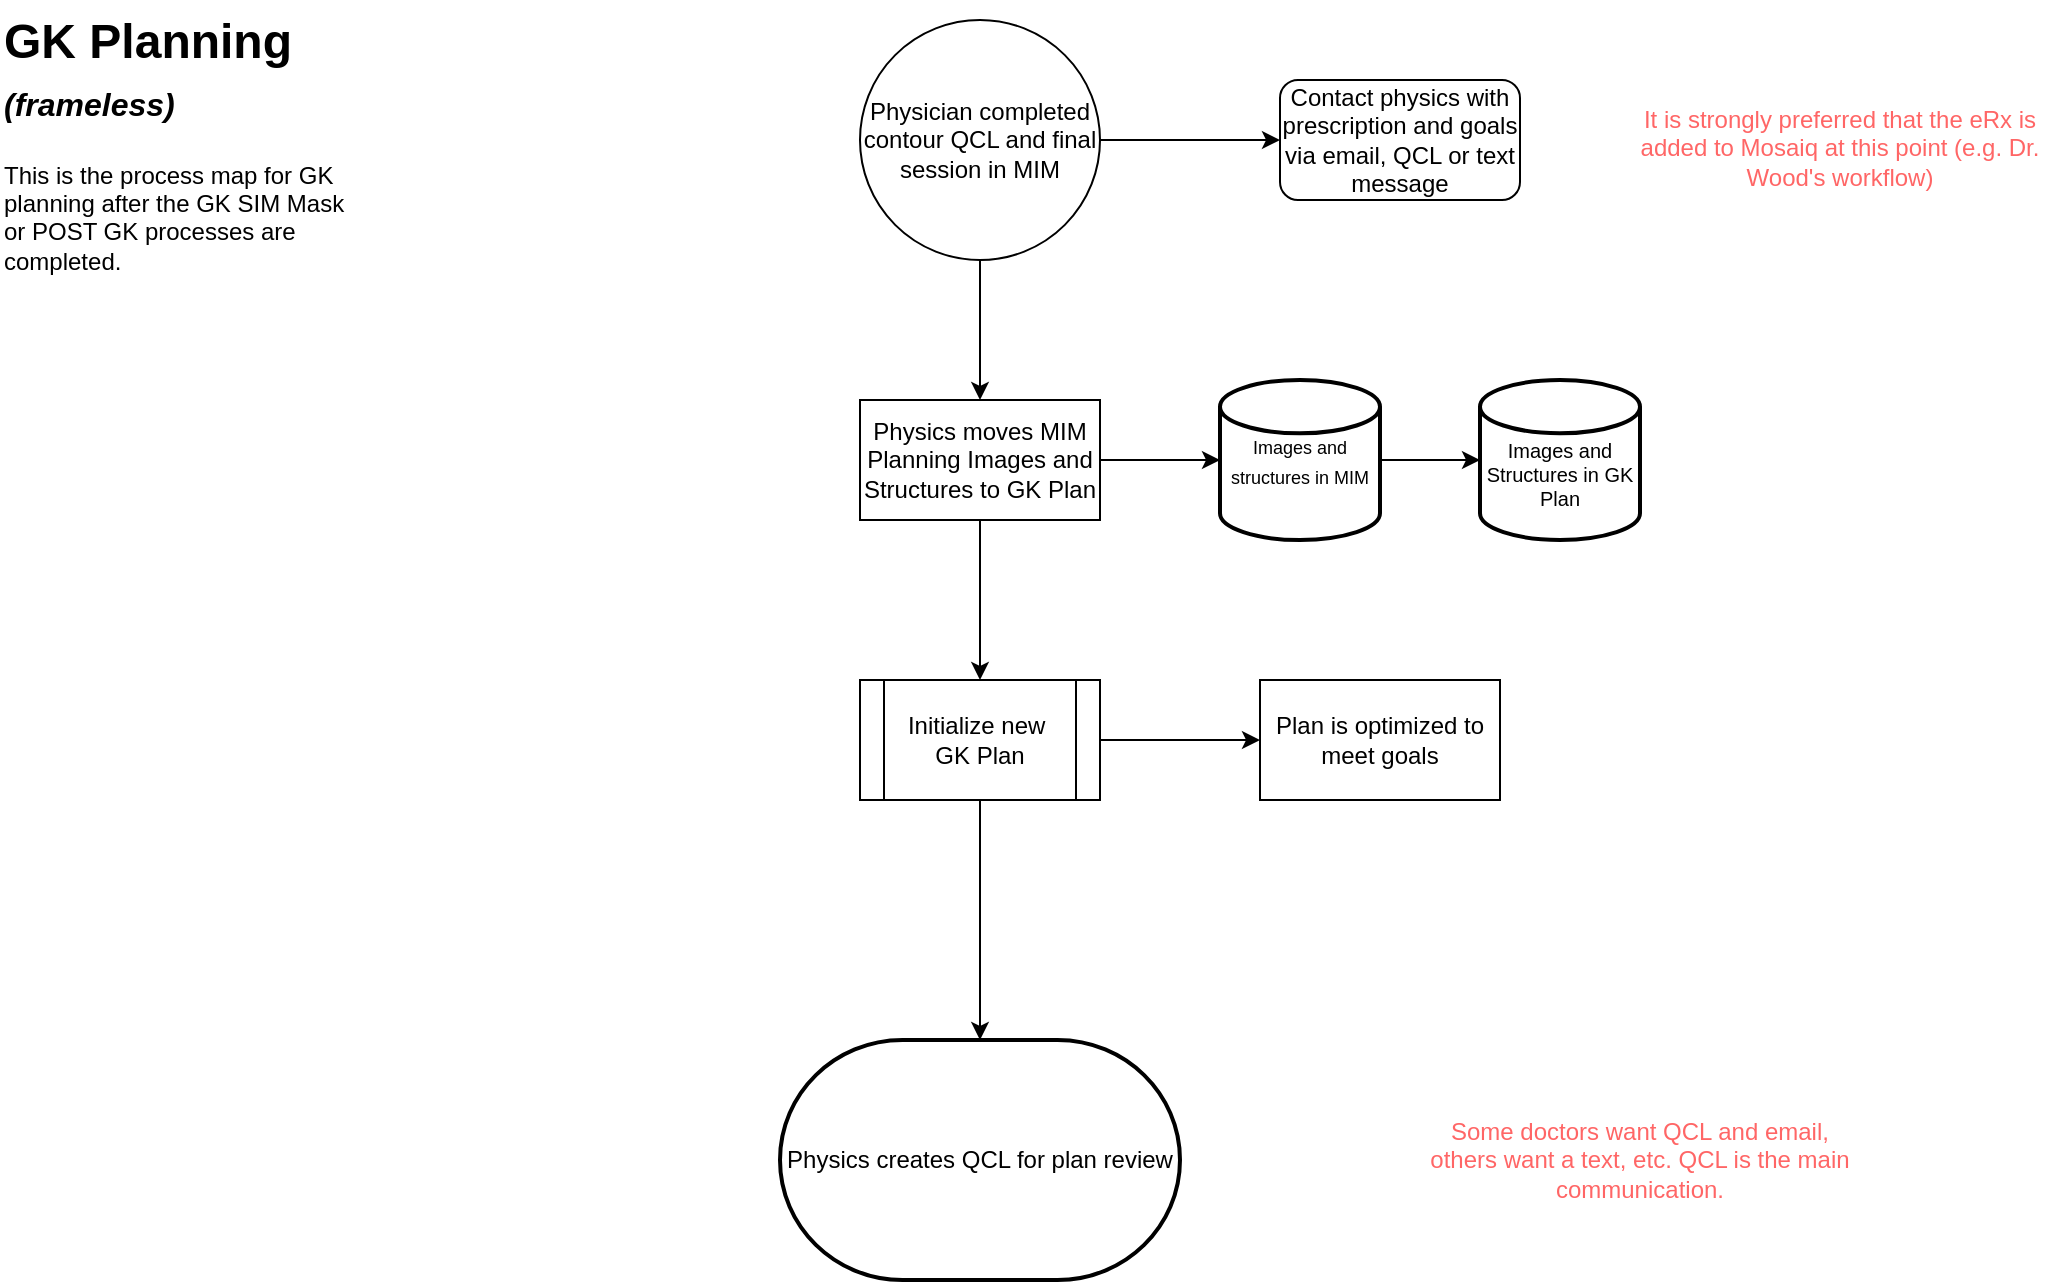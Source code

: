 <mxfile version="24.7.8">
  <diagram id="C5RBs43oDa-KdzZeNtuy" name="Page-1">
    <mxGraphModel dx="1535" dy="1155" grid="1" gridSize="10" guides="1" tooltips="1" connect="1" arrows="1" fold="1" page="1" pageScale="1" pageWidth="2336" pageHeight="1654" math="0" shadow="0">
      <root>
        <mxCell id="WIyWlLk6GJQsqaUBKTNV-0" />
        <mxCell id="WIyWlLk6GJQsqaUBKTNV-1" parent="WIyWlLk6GJQsqaUBKTNV-0" />
        <mxCell id="8lswdLN19OuH5nyJSP6L-0" value="&lt;h1 style=&quot;margin-top: 0px;&quot;&gt;GK Planning &lt;i&gt;&lt;font style=&quot;font-size: 16px;&quot;&gt;(frameless)&lt;/font&gt;&lt;/i&gt;&lt;br&gt;&lt;/h1&gt;&lt;p&gt;This is the process map for GK planning after the GK SIM Mask or POST GK processes are completed.&lt;br&gt;&lt;/p&gt;" style="text;html=1;whiteSpace=wrap;overflow=hidden;rounded=0;" vertex="1" parent="WIyWlLk6GJQsqaUBKTNV-1">
          <mxGeometry x="40" y="40" width="180" height="140" as="geometry" />
        </mxCell>
        <mxCell id="8lswdLN19OuH5nyJSP6L-8" value="" style="edgeStyle=orthogonalEdgeStyle;rounded=0;orthogonalLoop=1;jettySize=auto;html=1;" edge="1" parent="WIyWlLk6GJQsqaUBKTNV-1" source="8lswdLN19OuH5nyJSP6L-1" target="8lswdLN19OuH5nyJSP6L-7">
          <mxGeometry relative="1" as="geometry" />
        </mxCell>
        <mxCell id="8lswdLN19OuH5nyJSP6L-14" value="" style="edgeStyle=orthogonalEdgeStyle;rounded=0;orthogonalLoop=1;jettySize=auto;html=1;" edge="1" parent="WIyWlLk6GJQsqaUBKTNV-1" source="8lswdLN19OuH5nyJSP6L-1" target="8lswdLN19OuH5nyJSP6L-13">
          <mxGeometry relative="1" as="geometry" />
        </mxCell>
        <mxCell id="8lswdLN19OuH5nyJSP6L-1" value="Physician completed contour QCL and final session in MIM" style="ellipse;whiteSpace=wrap;html=1;aspect=fixed;" vertex="1" parent="WIyWlLk6GJQsqaUBKTNV-1">
          <mxGeometry x="470" y="50" width="120" height="120" as="geometry" />
        </mxCell>
        <mxCell id="8lswdLN19OuH5nyJSP6L-7" value="Contact physics with prescription and goals via email, QCL or text message" style="rounded=1;whiteSpace=wrap;html=1;" vertex="1" parent="WIyWlLk6GJQsqaUBKTNV-1">
          <mxGeometry x="680" y="80" width="120" height="60" as="geometry" />
        </mxCell>
        <mxCell id="8lswdLN19OuH5nyJSP6L-9" value="&lt;font color=&quot;#ff6666&quot;&gt;It is strongly preferred that the eRx is added to Mosaiq at this point (e.g. Dr. Wood&#39;s workflow)&lt;/font&gt;" style="text;html=1;align=center;verticalAlign=middle;whiteSpace=wrap;rounded=0;" vertex="1" parent="WIyWlLk6GJQsqaUBKTNV-1">
          <mxGeometry x="850" y="80" width="220" height="67.5" as="geometry" />
        </mxCell>
        <mxCell id="8lswdLN19OuH5nyJSP6L-19" style="edgeStyle=orthogonalEdgeStyle;rounded=0;orthogonalLoop=1;jettySize=auto;html=1;" edge="1" parent="WIyWlLk6GJQsqaUBKTNV-1" source="8lswdLN19OuH5nyJSP6L-13" target="8lswdLN19OuH5nyJSP6L-17">
          <mxGeometry relative="1" as="geometry" />
        </mxCell>
        <mxCell id="8lswdLN19OuH5nyJSP6L-22" value="" style="edgeStyle=orthogonalEdgeStyle;rounded=0;orthogonalLoop=1;jettySize=auto;html=1;" edge="1" parent="WIyWlLk6GJQsqaUBKTNV-1" source="8lswdLN19OuH5nyJSP6L-13" target="8lswdLN19OuH5nyJSP6L-21">
          <mxGeometry relative="1" as="geometry" />
        </mxCell>
        <mxCell id="8lswdLN19OuH5nyJSP6L-13" value="Physics moves MIM Planning Images and Structures to GK Plan" style="whiteSpace=wrap;html=1;" vertex="1" parent="WIyWlLk6GJQsqaUBKTNV-1">
          <mxGeometry x="470" y="240" width="120" height="60" as="geometry" />
        </mxCell>
        <mxCell id="8lswdLN19OuH5nyJSP6L-17" value="&lt;font style=&quot;font-size: 9px;&quot;&gt;Images and structures in MIM&lt;/font&gt;" style="strokeWidth=2;html=1;shape=mxgraph.flowchart.database;whiteSpace=wrap;" vertex="1" parent="WIyWlLk6GJQsqaUBKTNV-1">
          <mxGeometry x="650" y="230" width="80" height="80" as="geometry" />
        </mxCell>
        <mxCell id="8lswdLN19OuH5nyJSP6L-18" value="&lt;div&gt;&lt;font style=&quot;font-size: 10px;&quot;&gt;&lt;br&gt;&lt;/font&gt;&lt;/div&gt;&lt;div style=&quot;font-size: 10px;&quot;&gt;&lt;font style=&quot;font-size: 10px;&quot;&gt;Images and Structures in GK Plan&lt;/font&gt;&lt;/div&gt;" style="strokeWidth=2;html=1;shape=mxgraph.flowchart.database;whiteSpace=wrap;" vertex="1" parent="WIyWlLk6GJQsqaUBKTNV-1">
          <mxGeometry x="780" y="230" width="80" height="80" as="geometry" />
        </mxCell>
        <mxCell id="8lswdLN19OuH5nyJSP6L-20" style="edgeStyle=orthogonalEdgeStyle;rounded=0;orthogonalLoop=1;jettySize=auto;html=1;entryX=0;entryY=0.5;entryDx=0;entryDy=0;entryPerimeter=0;" edge="1" parent="WIyWlLk6GJQsqaUBKTNV-1" source="8lswdLN19OuH5nyJSP6L-17" target="8lswdLN19OuH5nyJSP6L-18">
          <mxGeometry relative="1" as="geometry" />
        </mxCell>
        <mxCell id="8lswdLN19OuH5nyJSP6L-34" value="" style="edgeStyle=orthogonalEdgeStyle;rounded=0;orthogonalLoop=1;jettySize=auto;html=1;" edge="1" parent="WIyWlLk6GJQsqaUBKTNV-1" source="8lswdLN19OuH5nyJSP6L-21" target="8lswdLN19OuH5nyJSP6L-33">
          <mxGeometry relative="1" as="geometry" />
        </mxCell>
        <mxCell id="8lswdLN19OuH5nyJSP6L-21" value="&lt;div&gt;Initialize new&amp;nbsp;&lt;/div&gt;&lt;div&gt;GK Plan&lt;/div&gt;" style="shape=process;whiteSpace=wrap;html=1;backgroundOutline=1;" vertex="1" parent="WIyWlLk6GJQsqaUBKTNV-1">
          <mxGeometry x="470" y="380" width="120" height="60" as="geometry" />
        </mxCell>
        <mxCell id="8lswdLN19OuH5nyJSP6L-32" value="&lt;div&gt;Physics creates QCL for plan review&lt;/div&gt;" style="strokeWidth=2;html=1;shape=mxgraph.flowchart.terminator;whiteSpace=wrap;" vertex="1" parent="WIyWlLk6GJQsqaUBKTNV-1">
          <mxGeometry x="430" y="560" width="200" height="120" as="geometry" />
        </mxCell>
        <mxCell id="8lswdLN19OuH5nyJSP6L-33" value="Plan is optimized to meet goals" style="whiteSpace=wrap;html=1;" vertex="1" parent="WIyWlLk6GJQsqaUBKTNV-1">
          <mxGeometry x="670" y="380" width="120" height="60" as="geometry" />
        </mxCell>
        <mxCell id="8lswdLN19OuH5nyJSP6L-35" style="edgeStyle=orthogonalEdgeStyle;rounded=0;orthogonalLoop=1;jettySize=auto;html=1;entryX=0.5;entryY=0;entryDx=0;entryDy=0;entryPerimeter=0;" edge="1" parent="WIyWlLk6GJQsqaUBKTNV-1" source="8lswdLN19OuH5nyJSP6L-21" target="8lswdLN19OuH5nyJSP6L-32">
          <mxGeometry relative="1" as="geometry" />
        </mxCell>
        <mxCell id="8lswdLN19OuH5nyJSP6L-36" value="&lt;font color=&quot;#ff6666&quot;&gt;Some doctors want QCL and email, others want a text, etc. QCL is the main communication.&lt;br&gt;&lt;/font&gt;" style="text;html=1;align=center;verticalAlign=middle;whiteSpace=wrap;rounded=0;" vertex="1" parent="WIyWlLk6GJQsqaUBKTNV-1">
          <mxGeometry x="750" y="586.25" width="220" height="67.5" as="geometry" />
        </mxCell>
      </root>
    </mxGraphModel>
  </diagram>
</mxfile>
